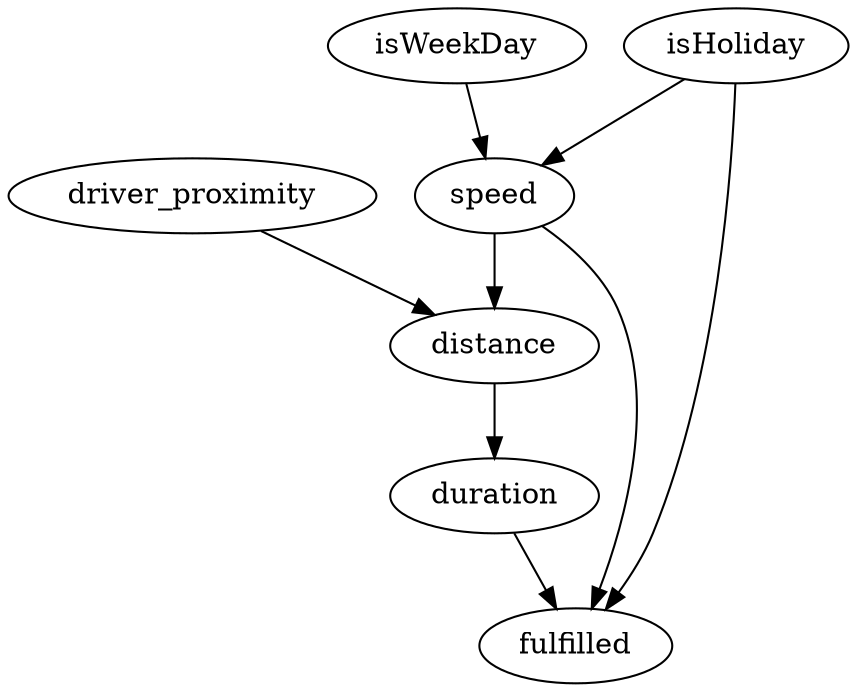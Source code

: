 strict digraph  {
distance;
isWeekDay;
duration;
isHoliday;
speed;
driver_proximity;
fulfilled;
distance -> duration  [origin=unknown];
isWeekDay -> speed  [origin=unknown];
duration -> fulfilled  [origin=unknown];
isHoliday -> speed  [origin=unknown];
isHoliday -> fulfilled  [origin=unknown];
speed -> distance  [origin=learned, weight="17.002225711255335"];
speed -> fulfilled  [origin=learned, weight="-31.213968329752866"];
driver_proximity -> distance  [origin=unknown];
}
